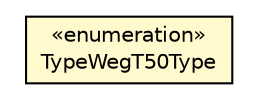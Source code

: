 #!/usr/local/bin/dot
#
# Class diagram 
# Generated by UMLGraph version R5_6-24-gf6e263 (http://www.umlgraph.org/)
#

digraph G {
	edge [fontname="Helvetica",fontsize=10,labelfontname="Helvetica",labelfontsize=10];
	node [fontname="Helvetica",fontsize=10,shape=plaintext];
	nodesep=0.25;
	ranksep=0.5;
	// nl.b3p.topnl.top50nl.TypeWegT50Type
	c47563 [label=<<table title="nl.b3p.topnl.top50nl.TypeWegT50Type" border="0" cellborder="1" cellspacing="0" cellpadding="2" port="p" bgcolor="lemonChiffon" href="./TypeWegT50Type.html">
		<tr><td><table border="0" cellspacing="0" cellpadding="1">
<tr><td align="center" balign="center"> &#171;enumeration&#187; </td></tr>
<tr><td align="center" balign="center"> TypeWegT50Type </td></tr>
		</table></td></tr>
		</table>>, URL="./TypeWegT50Type.html", fontname="Helvetica", fontcolor="black", fontsize=10.0];
}

